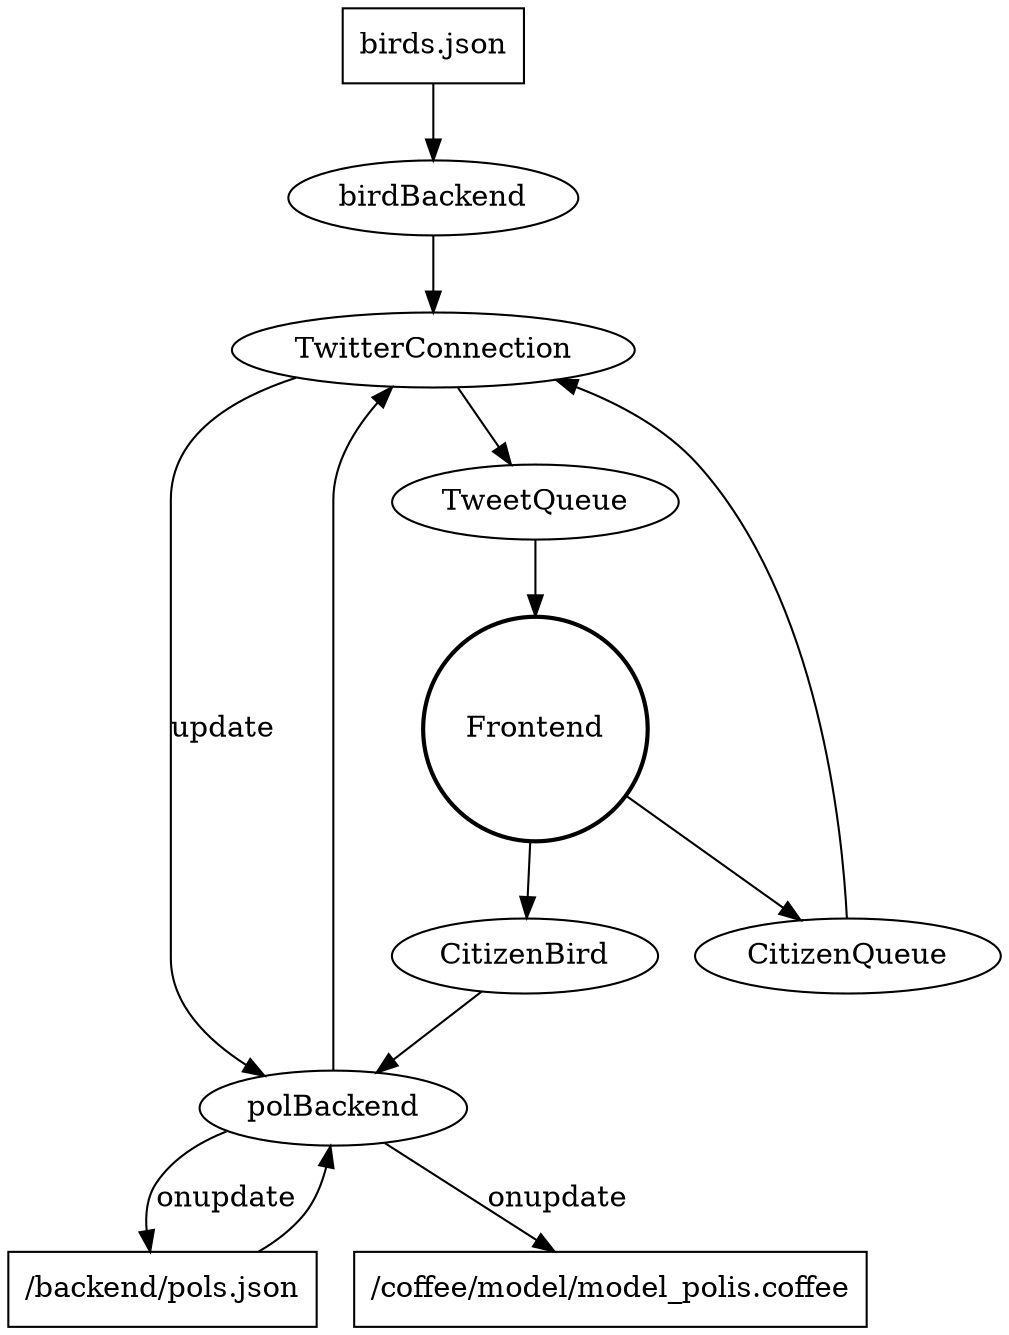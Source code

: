 /* dot -Tpng -o dataflow.png dataflow.dot */
digraph backend_dataflow {
    birdJson [label="birds.json",shape=box];
    birdBack [label="birdBackend"];
    birdJson -> birdBack;
    polJson [label="/backend/pols.json",shape=box];
    polBack [label="polBackend"];
    polJson -> polBack;
    coffJson [label="/coffee/model/model_polis.coffee", shape=box];
    polBack -> {polJson, coffJson} [label="onupdate"];
    queue [label="TweetQueue"];
    fe [label="Frontend", shape=circle, style=bold];
    queue -> fe;

    /* Main connection (pretty central, I'd say) */
    twi [label="TwitterConnection"];
    {polBack, birdBack} -> twi;
    twi -> queue;
    twi -> polBack [label="update"];
    
    c [label="CitizenQueue"];
    fe -> c;
    c -> twi;

    cbq [label="CitizenBird"];
    cbq -> polBack;
    fe -> cbq;
}
